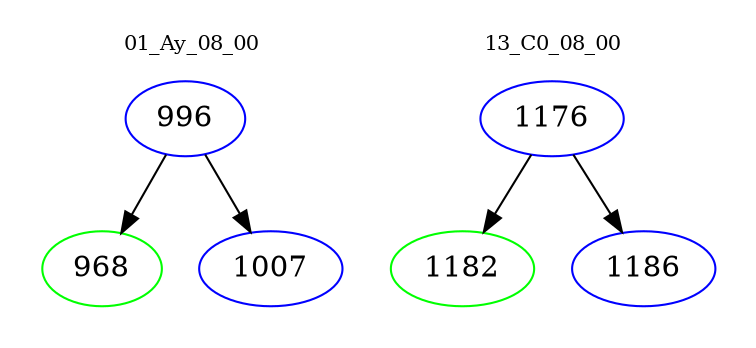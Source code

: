 digraph{
subgraph cluster_0 {
color = white
label = "01_Ay_08_00";
fontsize=10;
T0_996 [label="996", color="blue"]
T0_996 -> T0_968 [color="black"]
T0_968 [label="968", color="green"]
T0_996 -> T0_1007 [color="black"]
T0_1007 [label="1007", color="blue"]
}
subgraph cluster_1 {
color = white
label = "13_C0_08_00";
fontsize=10;
T1_1176 [label="1176", color="blue"]
T1_1176 -> T1_1182 [color="black"]
T1_1182 [label="1182", color="green"]
T1_1176 -> T1_1186 [color="black"]
T1_1186 [label="1186", color="blue"]
}
}
